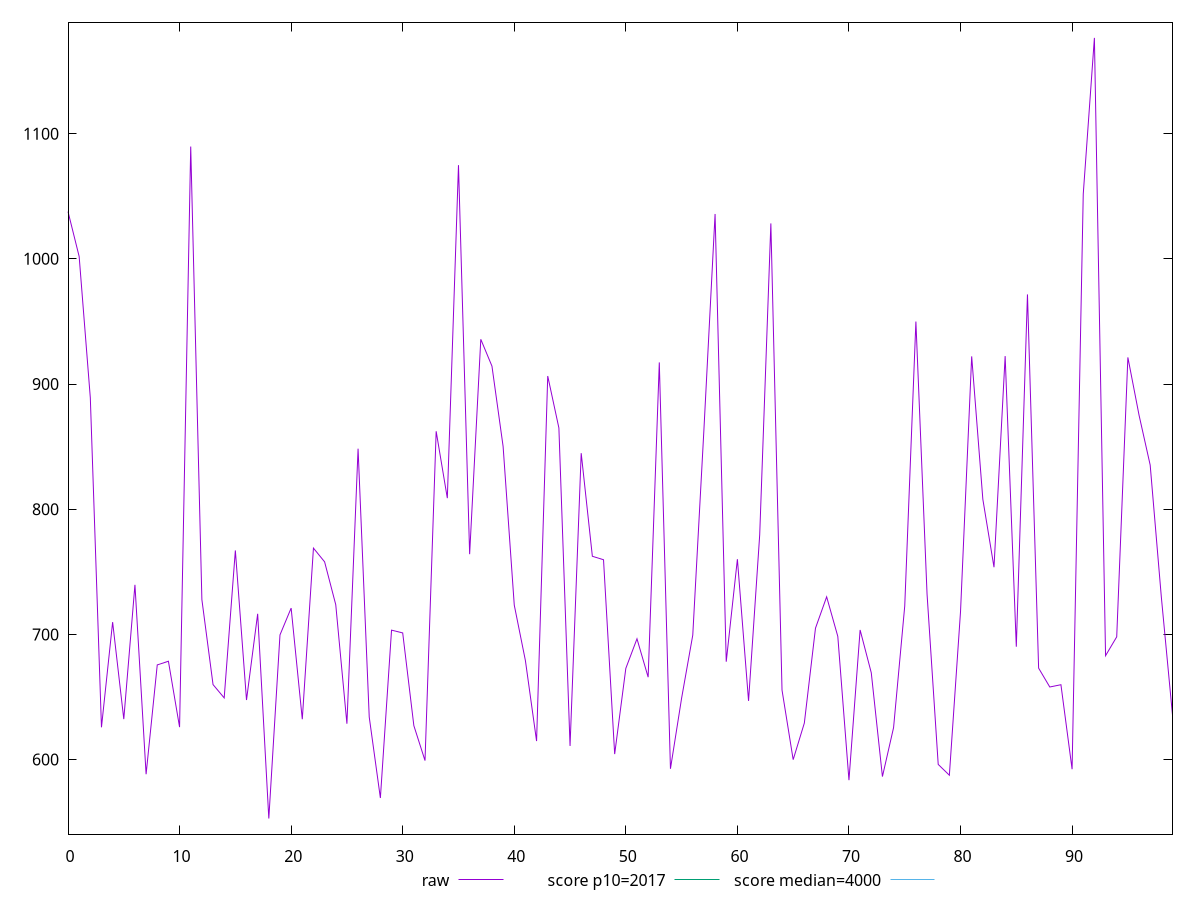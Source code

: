 reset

$raw <<EOF
0 1037.7360000000006
1 1001.8720000000017
2 888.9880000000006
3 625.7960000000008
4 709.8360000000007
5 632.3440000000008
6 739.6240000000008
7 588.3200000000006
8 675.6440000000006
9 678.5920000000007
10 625.9440000000004
11 1089.7120000000007
12 727.8360000000009
13 659.9320000000007
14 649.2920000000004
15 767.0560000000003
16 647.5960000000005
17 716.4600000000005
18 552.9440000000002
19 699.6000000000003
20 721.0320000000008
21 632.2360000000006
22 768.9280000000006
23 757.9760000000005
24 723.7320000000012
25 628.6640000000001
26 848.3359999999998
27 634.0400000000009
28 569.3480000000002
29 703.4080000000014
30 701.1960000000004
31 627.1160000000006
32 599.2200000000004
33 862.2720000000005
34 808.8480000000011
35 1074.8280000000013
36 764.072000000001
37 935.7440000000008
38 914.3160000000003
39 850.1640000000014
40 723.4240000000009
41 679.0480000000005
42 614.8120000000005
43 906.3960000000002
44 864.9160000000008
45 610.9120000000005
46 844.7760000000007
47 762.4200000000004
48 759.6520000000004
49 604.4080000000012
50 672.8920000000005
51 696.5080000000006
52 665.8520000000002
53 917.2560000000008
54 592.6640000000007
55 649.0960000000005
56 699.4399999999999
57 863.632000000001
58 1035.8360000000014
59 678.1960000000005
60 760.0760000000005
61 646.9080000000005
62 779.5480000000006
63 1028.3080000000007
64 655.5480000000011
65 599.9600000000002
66 629.1680000000007
67 704.9960000000004
68 730.0200000000008
69 698.4280000000005
70 583.584000000001
71 703.5640000000006
72 669.3600000000007
73 586.4440000000003
74 625.5800000000005
75 722.6760000000004
76 949.8920000000012
77 732.1960000000007
78 596.1600000000002
79 587.5240000000007
80 718.1840000000008
81 922.0800000000004
82 807.9800000000005
83 753.6720000000004
84 922.3040000000013
85 690.1720000000006
86 971.6040000000008
87 673.0840000000005
88 658.0040000000002
89 659.820000000001
90 592.3360000000001
91 1051.6879999999999
92 1176.4840000000004
93 683.0080000000004
94 698.0640000000004
95 921.2800000000007
96 875.2200000000009
97 835.2800000000013
98 729.7920000000015
99 635.5920000000006
EOF

set key outside below
set xrange [0:99]
set yrange [540.4732000000001:1188.9548000000004]
set trange [540.4732000000001:1188.9548000000004]
set terminal svg size 640, 500 enhanced background rgb 'white'
set output "report_00019_2021-02-10T18-14-37.922Z//mainthread-work-breakdown/samples/pages+cached+noadtech+nomedia/raw/values.svg"

plot $raw title "raw" with line, \
     2017 title "score p10=2017", \
     4000 title "score median=4000"

reset
